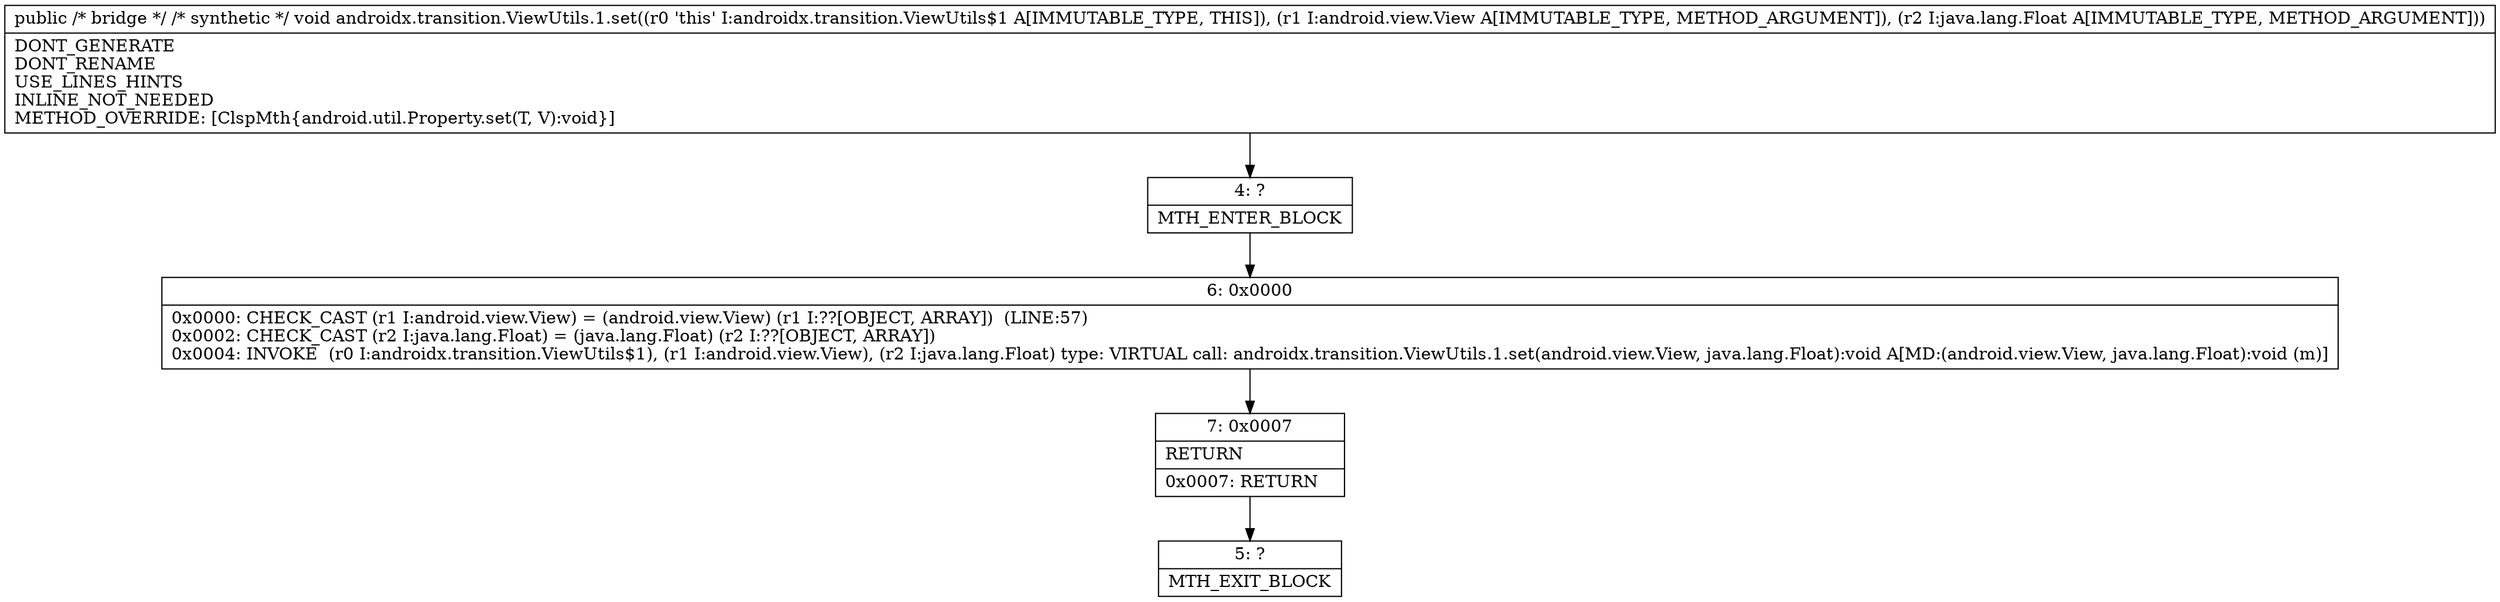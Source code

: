 digraph "CFG forandroidx.transition.ViewUtils.1.set(Ljava\/lang\/Object;Ljava\/lang\/Object;)V" {
Node_4 [shape=record,label="{4\:\ ?|MTH_ENTER_BLOCK\l}"];
Node_6 [shape=record,label="{6\:\ 0x0000|0x0000: CHECK_CAST (r1 I:android.view.View) = (android.view.View) (r1 I:??[OBJECT, ARRAY])  (LINE:57)\l0x0002: CHECK_CAST (r2 I:java.lang.Float) = (java.lang.Float) (r2 I:??[OBJECT, ARRAY]) \l0x0004: INVOKE  (r0 I:androidx.transition.ViewUtils$1), (r1 I:android.view.View), (r2 I:java.lang.Float) type: VIRTUAL call: androidx.transition.ViewUtils.1.set(android.view.View, java.lang.Float):void A[MD:(android.view.View, java.lang.Float):void (m)]\l}"];
Node_7 [shape=record,label="{7\:\ 0x0007|RETURN\l|0x0007: RETURN   \l}"];
Node_5 [shape=record,label="{5\:\ ?|MTH_EXIT_BLOCK\l}"];
MethodNode[shape=record,label="{public \/* bridge *\/ \/* synthetic *\/ void androidx.transition.ViewUtils.1.set((r0 'this' I:androidx.transition.ViewUtils$1 A[IMMUTABLE_TYPE, THIS]), (r1 I:android.view.View A[IMMUTABLE_TYPE, METHOD_ARGUMENT]), (r2 I:java.lang.Float A[IMMUTABLE_TYPE, METHOD_ARGUMENT]))  | DONT_GENERATE\lDONT_RENAME\lUSE_LINES_HINTS\lINLINE_NOT_NEEDED\lMETHOD_OVERRIDE: [ClspMth\{android.util.Property.set(T, V):void\}]\l}"];
MethodNode -> Node_4;Node_4 -> Node_6;
Node_6 -> Node_7;
Node_7 -> Node_5;
}

